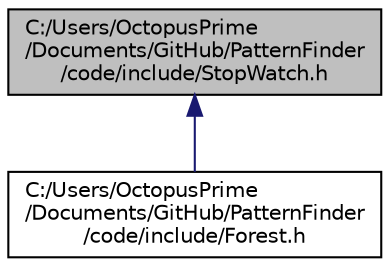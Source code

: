 digraph "C:/Users/OctopusPrime/Documents/GitHub/PatternFinder/code/include/StopWatch.h"
{
  edge [fontname="Helvetica",fontsize="10",labelfontname="Helvetica",labelfontsize="10"];
  node [fontname="Helvetica",fontsize="10",shape=record];
  Node17 [label="C:/Users/OctopusPrime\l/Documents/GitHub/PatternFinder\l/code/include/StopWatch.h",height=0.2,width=0.4,color="black", fillcolor="grey75", style="filled", fontcolor="black"];
  Node17 -> Node18 [dir="back",color="midnightblue",fontsize="10",style="solid",fontname="Helvetica"];
  Node18 [label="C:/Users/OctopusPrime\l/Documents/GitHub/PatternFinder\l/code/include/Forest.h",height=0.2,width=0.4,color="black", fillcolor="white", style="filled",URL="$Forest_8h.html",tooltip="Contains algorithms to process patterns. "];
}
